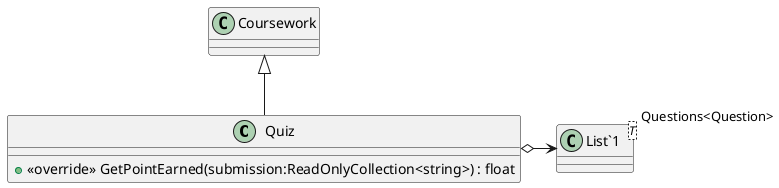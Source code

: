 @startuml
class Quiz {
    + <<override>> GetPointEarned(submission:ReadOnlyCollection<string>) : float
}
class "List`1"<T> {
}
Coursework <|-- Quiz
Quiz o-> "Questions<Question>" "List`1"
@enduml
